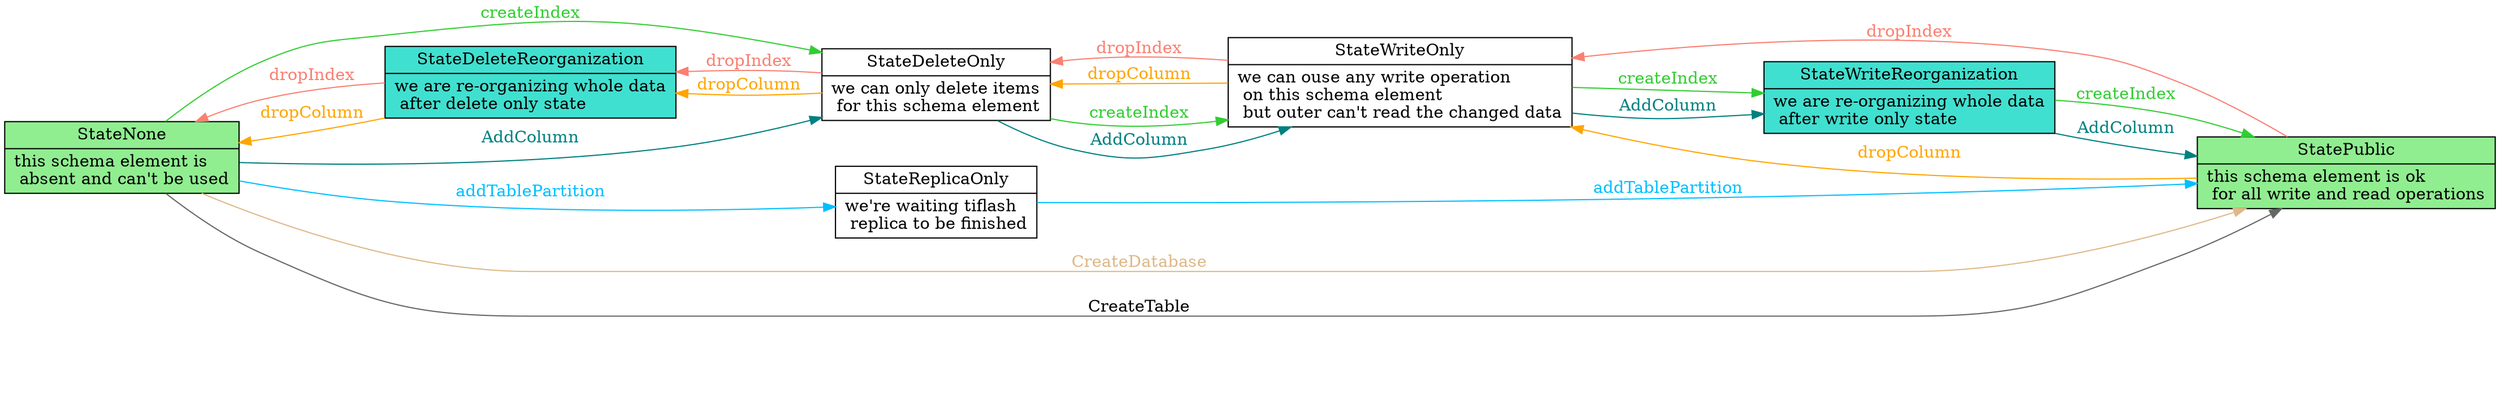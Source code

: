 digraph schema_state {
  node[shape=box];
  edge[color=gray40];
  newrank=true;
  rankdir=LR;

  //rank
  node[style=invis]
  rank1 -> rank2 -> rank3 -> rank4 -> rank5 -> rank6[style=invis];

  node[shape=box;style=stroke;];
  StateReplicaOnly[
    shape="record";
    label="{{
      StateReplicaOnly|
      we're waiting tiflash\l 
      replica to be finished\l
    }}"];
  StateDeleteOnly[
    shape="record";
    label="{{
      StateDeleteOnly|
      we can only delete items\l 
      for this schema element\l
    }}";];
  StateWriteOnly[
    shape="record";
    label="{{
      StateWriteOnly|
      we can ouse any write operation\l 
      on this schema element\l
      but outer can't read the changed data\l
    }}";];

  node[shape=record;style=filled;fillcolor="turquoise"];
  StateDeleteReorganization[
    shape="record";
    label="{{
      StateDeleteReorganization|
      we are re-organizing whole data\l 
      after delete only state\l
    }}"];
  StateWriteReorganization[
    shape="record";
    label="{{
      StateWriteReorganization|
      we are re-organizing whole data\l
      after write only state\l
    }}"];

  node[shape=record;style=filled;fillcolor="lightgreen"];
  StatePublic[
    shape="record";
    label="{{
      StatePublic|
      this schema element is ok\l
      for all write and read operations\l
    }}"];
  StateNone[
    shape="record";
    label="{{
      StateNone|
      this schema element is\l 
      absent and can't be used\l
    }}";];

    //onDopIndex
    StatePublic
    -> StateWriteOnly
    -> StateDeleteOnly
    -> StateDeleteReorganization 
    -> StateNone[
      label="dropIndex";
      color="salmon";
      fontcolor="salmon"];

    //onCreateIndex
    StateNone
    -> StateDeleteOnly 
    -> StateWriteOnly
    -> StateWriteReorganization
    -> StatePublic[
      label="createIndex";
      color=limegreen;
      fontcolor=limegreen];

    //CreateDatabase
    StateNone
    -> StatePublic[
      label="CreateDatabase";
      color=burlywood;
      fontcolor=burlywood];

    //CreateTable
    StateNone
    -> StatePublic[label="CreateTable"];

    //addColumn
    StateNone
    -> StateDeleteOnly
    -> StateWriteOnly
    -> StateWriteReorganization
    -> StatePublic[
      label="AddColumn";
      color=teal;
      fontcolor=teal];

    //dropColumn
    StatePublic
    -> StateWriteOnly
    -> StateDeleteOnly
    -> StateDeleteReorganization
    -> StateNone[
      label="dropColumn";
      color=orange;
      fontcolor=orange];

    //onAddTablePartition
    StateNone
    -> StateReplicaOnly
    -> StatePublic[
      label="addTablePartition";
      color=deepskyblue;
      fontcolor=deepskyblue];

    {rank=same;rank1;StateNone;}
    {rank=same;rank2;StateDeleteReorganization;}
    {rank=same;rank3;StateDeleteOnly;StateReplicaOnly;}
    {rank=same;rank4;StateWriteOnly;}
    {rank=same;rank5;StateWriteReorganization;}
    {rank=same;rank6;StatePublic;}
}
